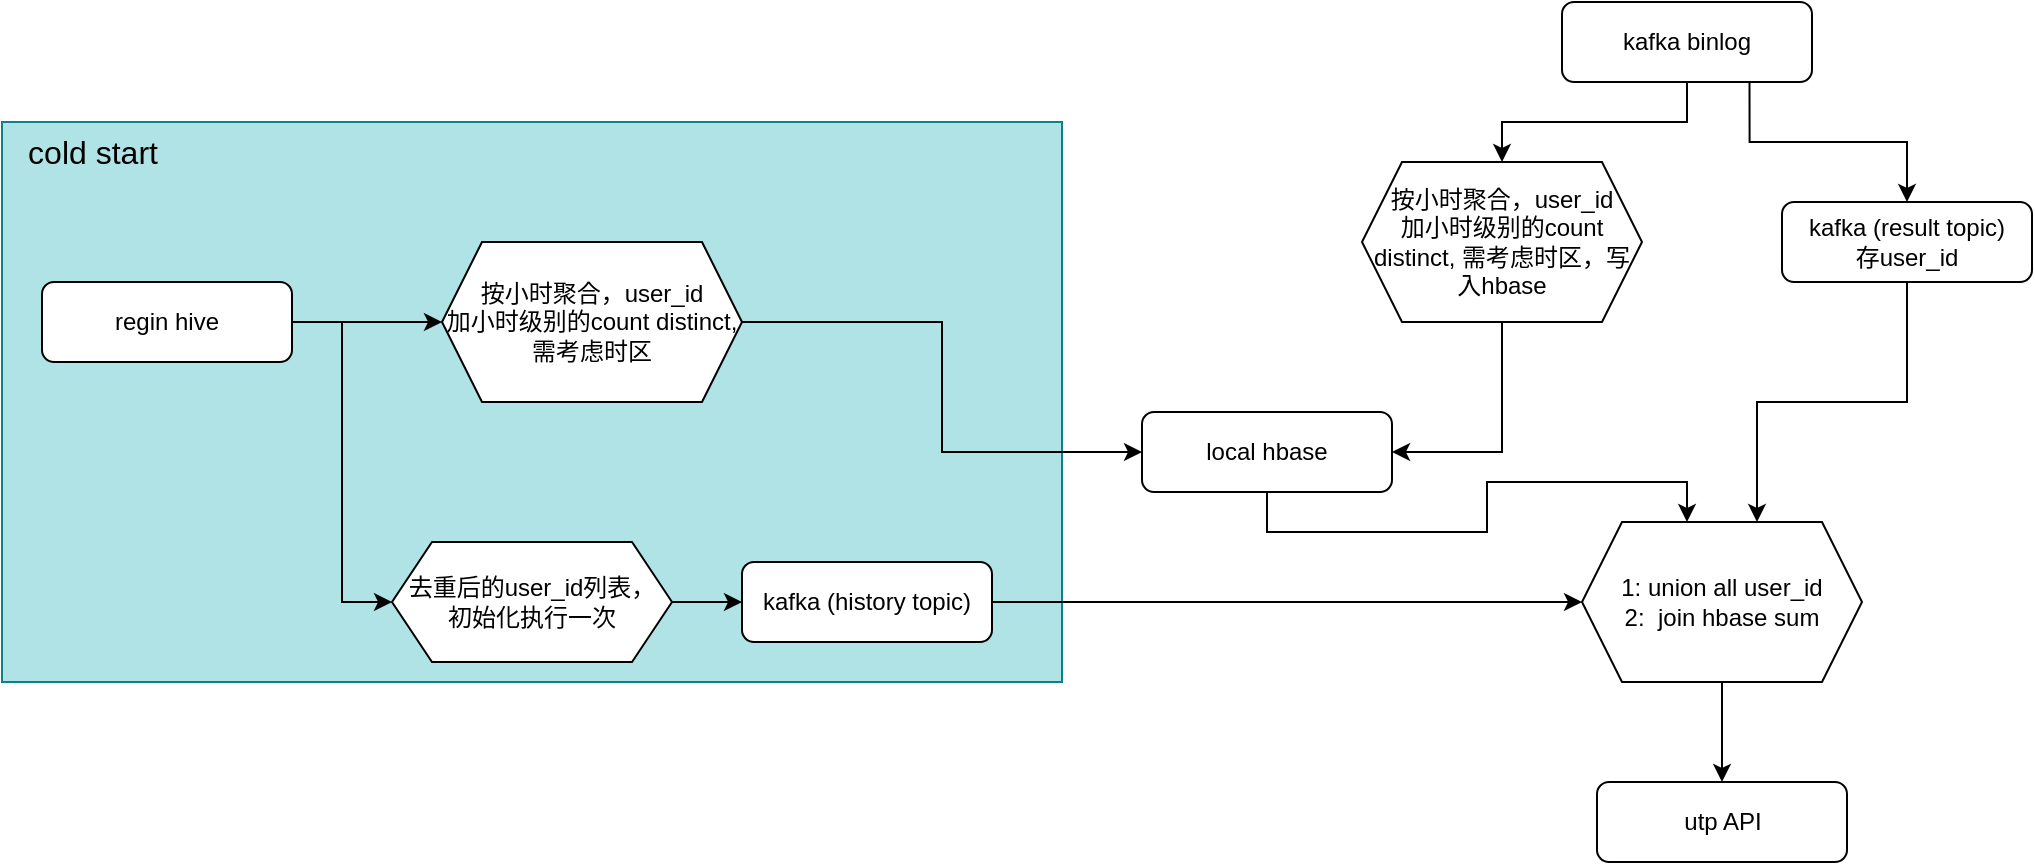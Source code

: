 <mxfile version="20.4.0" type="github">
  <diagram id="lKZjIByiZlXPRpi-Botg" name="第 1 页">
    <mxGraphModel dx="1234" dy="703" grid="1" gridSize="10" guides="1" tooltips="1" connect="1" arrows="1" fold="1" page="1" pageScale="1" pageWidth="1169" pageHeight="1654" math="0" shadow="0">
      <root>
        <mxCell id="0" />
        <mxCell id="1" parent="0" />
        <mxCell id="-yjdNF9IUaXJCscSuPAM-27" value="" style="rounded=0;whiteSpace=wrap;html=1;fillColor=#b0e3e6;strokeColor=#0e8088;" vertex="1" parent="1">
          <mxGeometry y="140" width="530" height="280" as="geometry" />
        </mxCell>
        <mxCell id="-yjdNF9IUaXJCscSuPAM-47" style="edgeStyle=orthogonalEdgeStyle;rounded=0;orthogonalLoop=1;jettySize=auto;html=1;exitX=0.5;exitY=1;exitDx=0;exitDy=0;entryX=0.5;entryY=0;entryDx=0;entryDy=0;fontSize=16;" edge="1" parent="1" source="-yjdNF9IUaXJCscSuPAM-2" target="-yjdNF9IUaXJCscSuPAM-9">
          <mxGeometry relative="1" as="geometry" />
        </mxCell>
        <mxCell id="-yjdNF9IUaXJCscSuPAM-49" style="edgeStyle=orthogonalEdgeStyle;rounded=0;orthogonalLoop=1;jettySize=auto;html=1;exitX=0.75;exitY=1;exitDx=0;exitDy=0;entryX=0.5;entryY=0;entryDx=0;entryDy=0;fontSize=16;" edge="1" parent="1" source="-yjdNF9IUaXJCscSuPAM-2" target="-yjdNF9IUaXJCscSuPAM-18">
          <mxGeometry relative="1" as="geometry" />
        </mxCell>
        <mxCell id="-yjdNF9IUaXJCscSuPAM-2" value="kafka binlog" style="rounded=1;whiteSpace=wrap;html=1;" vertex="1" parent="1">
          <mxGeometry x="780" y="80" width="125" height="40" as="geometry" />
        </mxCell>
        <mxCell id="-yjdNF9IUaXJCscSuPAM-7" style="edgeStyle=orthogonalEdgeStyle;rounded=0;orthogonalLoop=1;jettySize=auto;html=1;exitX=1;exitY=0.5;exitDx=0;exitDy=0;entryX=0;entryY=0.5;entryDx=0;entryDy=0;" edge="1" parent="1" source="-yjdNF9IUaXJCscSuPAM-3" target="-yjdNF9IUaXJCscSuPAM-6">
          <mxGeometry relative="1" as="geometry" />
        </mxCell>
        <mxCell id="-yjdNF9IUaXJCscSuPAM-43" style="edgeStyle=orthogonalEdgeStyle;rounded=0;orthogonalLoop=1;jettySize=auto;html=1;exitX=1;exitY=0.5;exitDx=0;exitDy=0;entryX=0;entryY=0.5;entryDx=0;entryDy=0;fontSize=16;" edge="1" parent="1" source="-yjdNF9IUaXJCscSuPAM-3" target="-yjdNF9IUaXJCscSuPAM-40">
          <mxGeometry relative="1" as="geometry" />
        </mxCell>
        <mxCell id="-yjdNF9IUaXJCscSuPAM-3" value="regin hive" style="rounded=1;whiteSpace=wrap;html=1;" vertex="1" parent="1">
          <mxGeometry x="20" y="220" width="125" height="40" as="geometry" />
        </mxCell>
        <mxCell id="-yjdNF9IUaXJCscSuPAM-53" style="edgeStyle=orthogonalEdgeStyle;rounded=0;orthogonalLoop=1;jettySize=auto;html=1;exitX=0.5;exitY=1;exitDx=0;exitDy=0;entryX=0.375;entryY=0;entryDx=0;entryDy=0;fontSize=16;" edge="1" parent="1" source="-yjdNF9IUaXJCscSuPAM-4" target="-yjdNF9IUaXJCscSuPAM-21">
          <mxGeometry relative="1" as="geometry" />
        </mxCell>
        <mxCell id="-yjdNF9IUaXJCscSuPAM-4" value="local hbase" style="rounded=1;whiteSpace=wrap;html=1;" vertex="1" parent="1">
          <mxGeometry x="570" y="285" width="125" height="40" as="geometry" />
        </mxCell>
        <mxCell id="-yjdNF9IUaXJCscSuPAM-46" style="edgeStyle=orthogonalEdgeStyle;rounded=0;orthogonalLoop=1;jettySize=auto;html=1;exitX=1;exitY=0.5;exitDx=0;exitDy=0;entryX=0;entryY=0.5;entryDx=0;entryDy=0;fontSize=16;" edge="1" parent="1" source="-yjdNF9IUaXJCscSuPAM-6" target="-yjdNF9IUaXJCscSuPAM-4">
          <mxGeometry relative="1" as="geometry" />
        </mxCell>
        <mxCell id="-yjdNF9IUaXJCscSuPAM-6" value="按小时聚合，user_id&lt;br&gt;加小时级别的count distinct, 需考虑时区" style="shape=hexagon;perimeter=hexagonPerimeter2;whiteSpace=wrap;html=1;fixedSize=1;" vertex="1" parent="1">
          <mxGeometry x="220" y="200" width="150" height="80" as="geometry" />
        </mxCell>
        <mxCell id="-yjdNF9IUaXJCscSuPAM-48" style="edgeStyle=orthogonalEdgeStyle;rounded=0;orthogonalLoop=1;jettySize=auto;html=1;exitX=0.5;exitY=1;exitDx=0;exitDy=0;entryX=1;entryY=0.5;entryDx=0;entryDy=0;fontSize=16;" edge="1" parent="1" source="-yjdNF9IUaXJCscSuPAM-9" target="-yjdNF9IUaXJCscSuPAM-4">
          <mxGeometry relative="1" as="geometry" />
        </mxCell>
        <mxCell id="-yjdNF9IUaXJCscSuPAM-9" value="按小时聚合，user_id&lt;br&gt;加小时级别的count distinct, 需考虑时区，写入hbase" style="shape=hexagon;perimeter=hexagonPerimeter2;whiteSpace=wrap;html=1;fixedSize=1;" vertex="1" parent="1">
          <mxGeometry x="680" y="160" width="140" height="80" as="geometry" />
        </mxCell>
        <mxCell id="-yjdNF9IUaXJCscSuPAM-51" style="edgeStyle=orthogonalEdgeStyle;rounded=0;orthogonalLoop=1;jettySize=auto;html=1;exitX=0.5;exitY=1;exitDx=0;exitDy=0;entryX=0.625;entryY=0;entryDx=0;entryDy=0;fontSize=16;" edge="1" parent="1" source="-yjdNF9IUaXJCscSuPAM-18" target="-yjdNF9IUaXJCscSuPAM-21">
          <mxGeometry relative="1" as="geometry" />
        </mxCell>
        <mxCell id="-yjdNF9IUaXJCscSuPAM-18" value="kafka (result topic)&lt;br&gt;存user_id" style="rounded=1;whiteSpace=wrap;html=1;" vertex="1" parent="1">
          <mxGeometry x="890" y="180" width="125" height="40" as="geometry" />
        </mxCell>
        <mxCell id="-yjdNF9IUaXJCscSuPAM-54" style="edgeStyle=orthogonalEdgeStyle;rounded=0;orthogonalLoop=1;jettySize=auto;html=1;exitX=0.5;exitY=1;exitDx=0;exitDy=0;entryX=0.5;entryY=0;entryDx=0;entryDy=0;fontSize=16;" edge="1" parent="1" source="-yjdNF9IUaXJCscSuPAM-21" target="-yjdNF9IUaXJCscSuPAM-25">
          <mxGeometry relative="1" as="geometry" />
        </mxCell>
        <mxCell id="-yjdNF9IUaXJCscSuPAM-21" value="1: union all user_id&lt;br&gt;2:&amp;nbsp; join hbase sum" style="shape=hexagon;perimeter=hexagonPerimeter2;whiteSpace=wrap;html=1;fixedSize=1;" vertex="1" parent="1">
          <mxGeometry x="790" y="340" width="140" height="80" as="geometry" />
        </mxCell>
        <mxCell id="-yjdNF9IUaXJCscSuPAM-25" value="utp API" style="rounded=1;whiteSpace=wrap;html=1;" vertex="1" parent="1">
          <mxGeometry x="797.5" y="470" width="125" height="40" as="geometry" />
        </mxCell>
        <mxCell id="-yjdNF9IUaXJCscSuPAM-29" value="&lt;font style=&quot;font-size: 16px;&quot;&gt;cold start&lt;/font&gt;" style="text;html=1;resizable=0;autosize=1;align=center;verticalAlign=middle;points=[];fillColor=none;strokeColor=none;rounded=0;" vertex="1" parent="1">
          <mxGeometry y="140" width="90" height="30" as="geometry" />
        </mxCell>
        <mxCell id="-yjdNF9IUaXJCscSuPAM-39" style="edgeStyle=orthogonalEdgeStyle;rounded=0;orthogonalLoop=1;jettySize=auto;html=1;exitX=1;exitY=0.5;exitDx=0;exitDy=0;" edge="1" parent="1" source="-yjdNF9IUaXJCscSuPAM-40" target="-yjdNF9IUaXJCscSuPAM-41">
          <mxGeometry relative="1" as="geometry" />
        </mxCell>
        <mxCell id="-yjdNF9IUaXJCscSuPAM-40" value="去重后的user_id列表，&lt;br&gt;初始化执行一次" style="shape=hexagon;perimeter=hexagonPerimeter2;whiteSpace=wrap;html=1;fixedSize=1;" vertex="1" parent="1">
          <mxGeometry x="195" y="350" width="140" height="60" as="geometry" />
        </mxCell>
        <mxCell id="-yjdNF9IUaXJCscSuPAM-50" style="edgeStyle=orthogonalEdgeStyle;rounded=0;orthogonalLoop=1;jettySize=auto;html=1;exitX=1;exitY=0.5;exitDx=0;exitDy=0;fontSize=16;" edge="1" parent="1" source="-yjdNF9IUaXJCscSuPAM-41" target="-yjdNF9IUaXJCscSuPAM-21">
          <mxGeometry relative="1" as="geometry" />
        </mxCell>
        <mxCell id="-yjdNF9IUaXJCscSuPAM-41" value="kafka (history topic)" style="rounded=1;whiteSpace=wrap;html=1;" vertex="1" parent="1">
          <mxGeometry x="370" y="360" width="125" height="40" as="geometry" />
        </mxCell>
      </root>
    </mxGraphModel>
  </diagram>
</mxfile>
